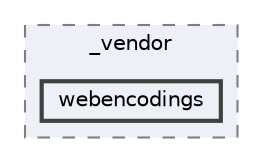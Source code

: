 digraph "C:/Users/LukeMabie/documents/Development/Password_Saver_Using_Django-master/venv/Lib/site-packages/pip/_vendor/webencodings"
{
 // LATEX_PDF_SIZE
  bgcolor="transparent";
  edge [fontname=Helvetica,fontsize=10,labelfontname=Helvetica,labelfontsize=10];
  node [fontname=Helvetica,fontsize=10,shape=box,height=0.2,width=0.4];
  compound=true
  subgraph clusterdir_5eb293a508d632f7a3df64020434be11 {
    graph [ bgcolor="#edf0f7", pencolor="grey50", label="_vendor", fontname=Helvetica,fontsize=10 style="filled,dashed", URL="dir_5eb293a508d632f7a3df64020434be11.html",tooltip=""]
  dir_0f12b372ac50b9fab4eaf7fd967dd509 [label="webencodings", fillcolor="#edf0f7", color="grey25", style="filled,bold", URL="dir_0f12b372ac50b9fab4eaf7fd967dd509.html",tooltip=""];
  }
}
